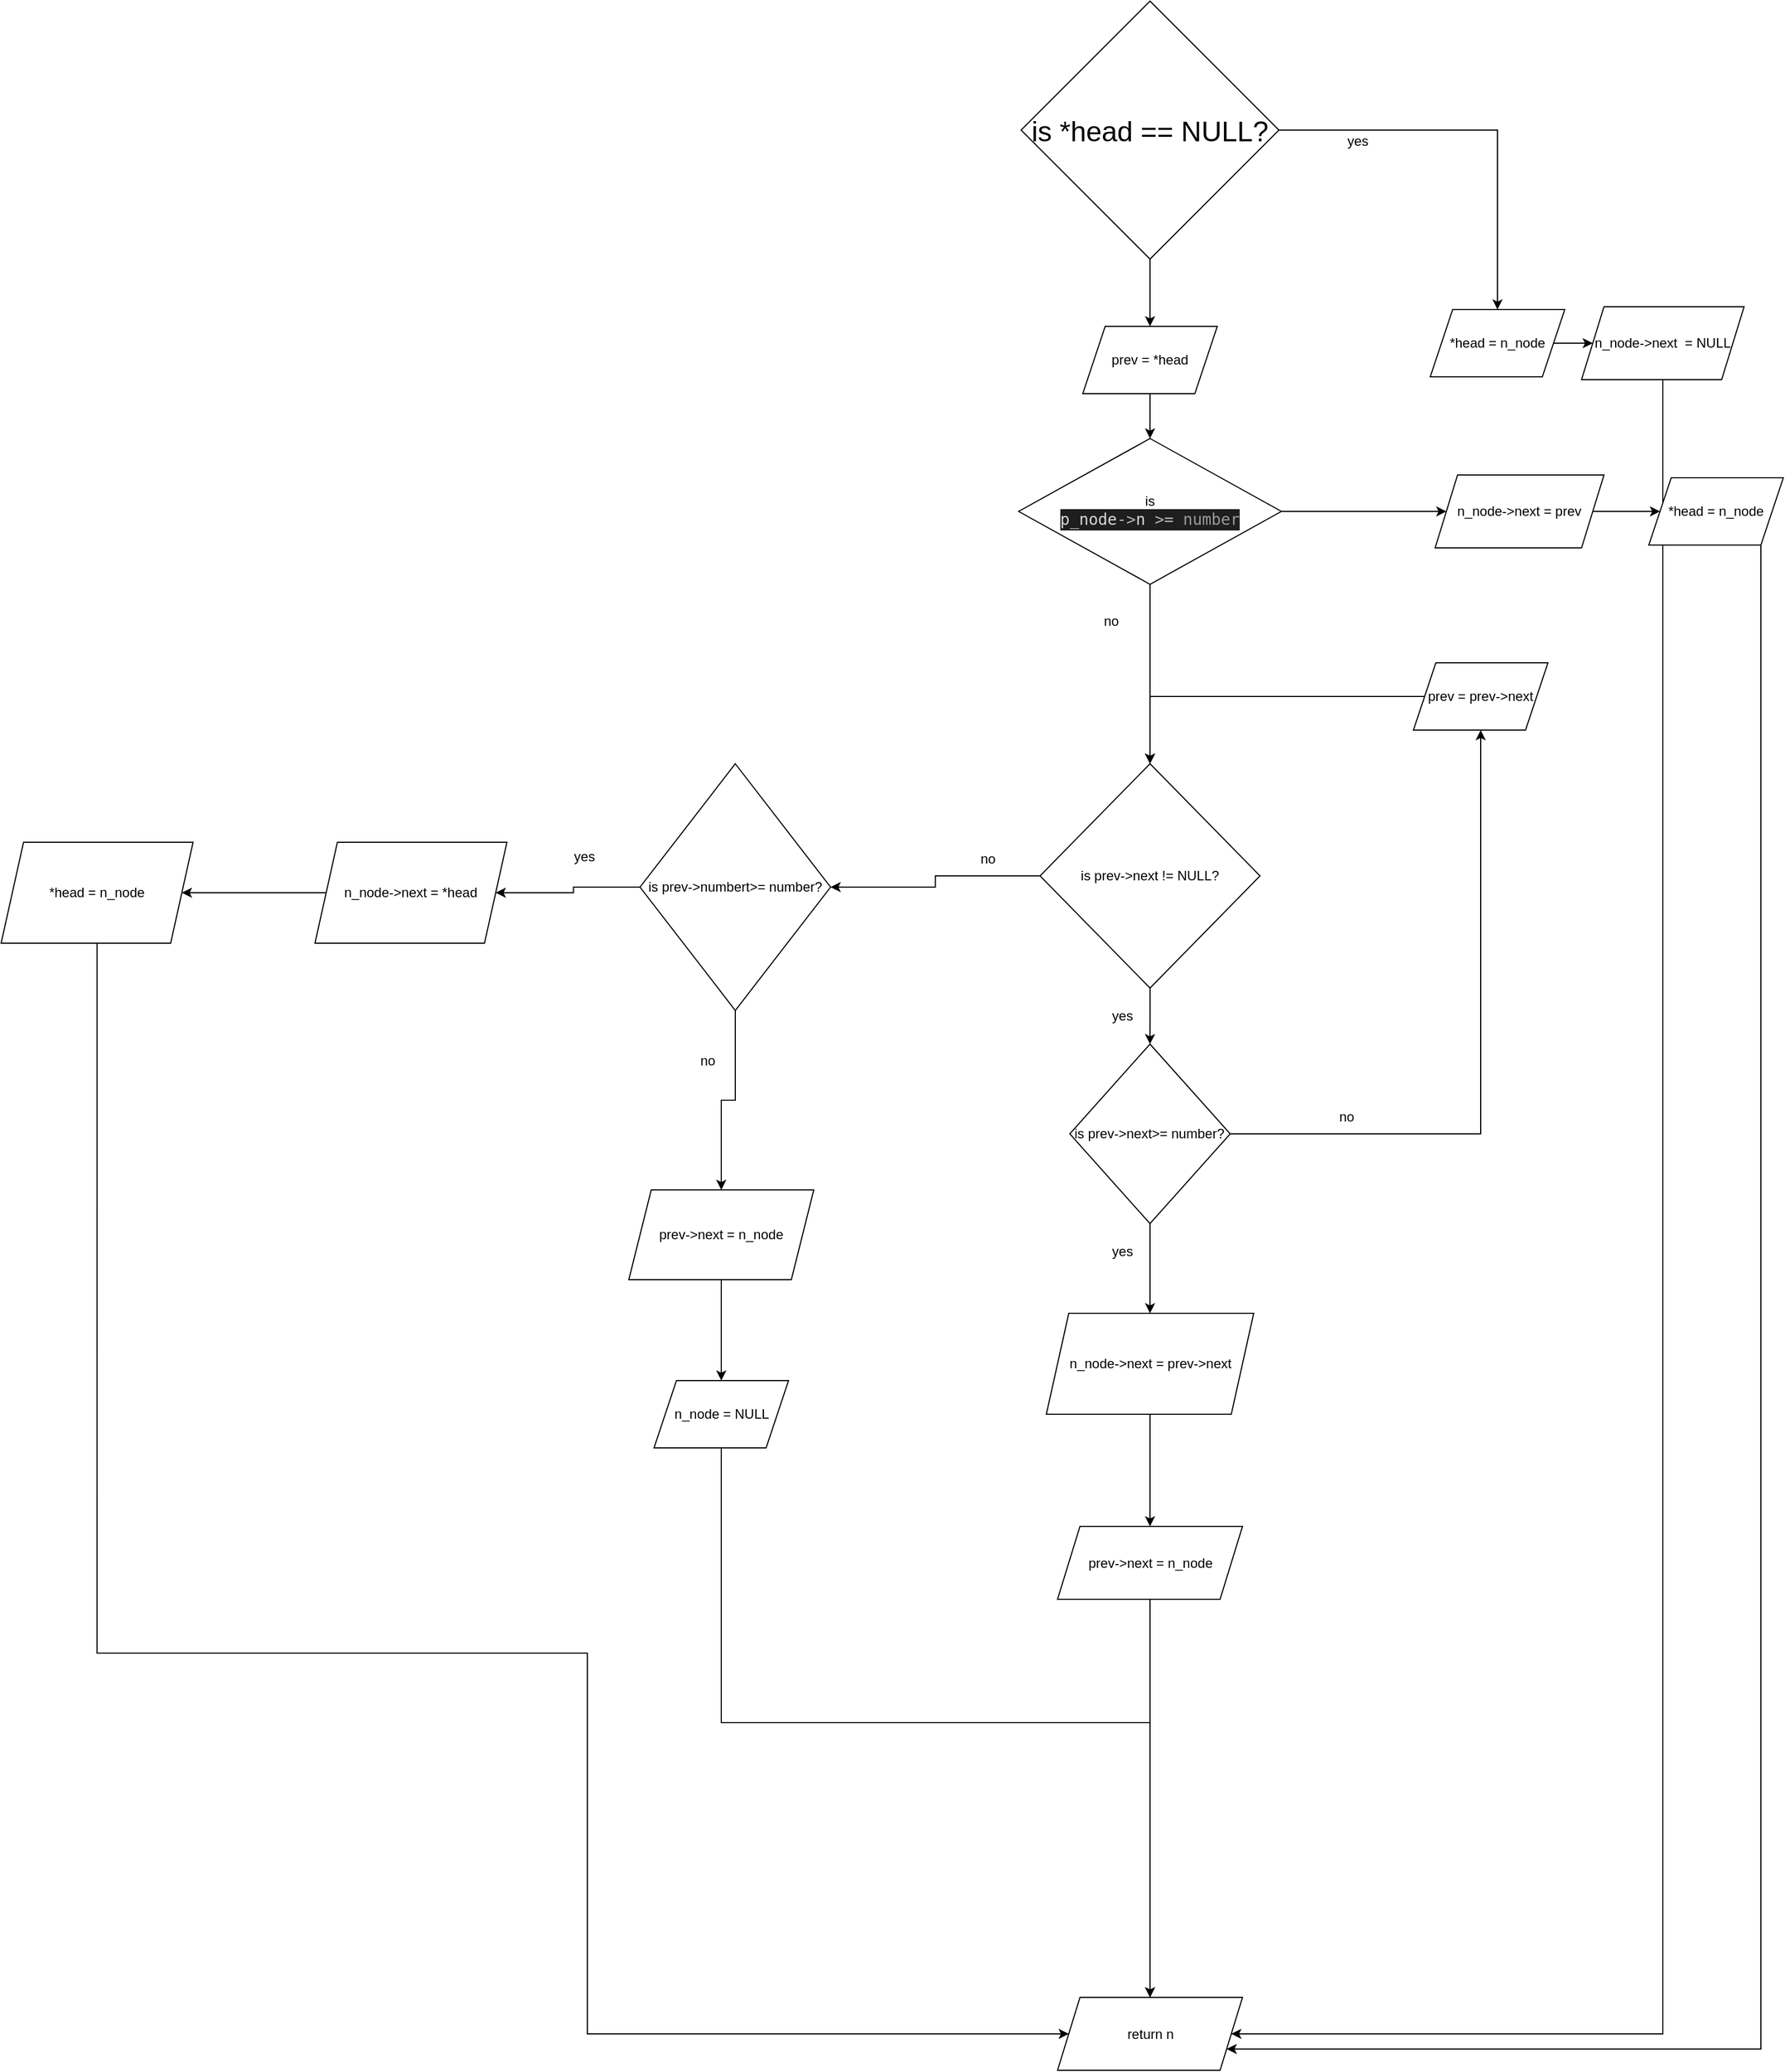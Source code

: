 <mxfile version="21.3.7" type="github">
  <diagram name="Page-1" id="-jojvnu9CKfeev1R-aue">
    <mxGraphModel dx="2113" dy="3292" grid="1" gridSize="10" guides="1" tooltips="1" connect="1" arrows="1" fold="1" page="1" pageScale="1" pageWidth="850" pageHeight="1100" math="0" shadow="0">
      <root>
        <mxCell id="0" />
        <mxCell id="1" parent="0" />
        <mxCell id="FrgEP49qUgRcy6b8qw3s-23" style="edgeStyle=orthogonalEdgeStyle;rounded=0;orthogonalLoop=1;jettySize=auto;html=1;exitX=1;exitY=0.5;exitDx=0;exitDy=0;entryX=1;entryY=0.5;entryDx=0;entryDy=0;" parent="1" edge="1">
          <mxGeometry relative="1" as="geometry">
            <mxPoint x="700" y="980" as="targetPoint" />
          </mxGeometry>
        </mxCell>
        <mxCell id="CXxHxpBOYkMWyndGR7CC-3" value="" style="edgeStyle=orthogonalEdgeStyle;rounded=0;orthogonalLoop=1;jettySize=auto;html=1;" edge="1" parent="1" source="CXxHxpBOYkMWyndGR7CC-1" target="CXxHxpBOYkMWyndGR7CC-2">
          <mxGeometry relative="1" as="geometry" />
        </mxCell>
        <mxCell id="CXxHxpBOYkMWyndGR7CC-10" value="" style="edgeStyle=orthogonalEdgeStyle;rounded=0;orthogonalLoop=1;jettySize=auto;html=1;" edge="1" parent="1" source="CXxHxpBOYkMWyndGR7CC-1" target="CXxHxpBOYkMWyndGR7CC-9">
          <mxGeometry relative="1" as="geometry" />
        </mxCell>
        <mxCell id="CXxHxpBOYkMWyndGR7CC-1" value="&lt;font style=&quot;font-size: 25px;&quot;&gt;is *head == NULL?&lt;/font&gt;" style="rhombus;whiteSpace=wrap;html=1;" vertex="1" parent="1">
          <mxGeometry x="260" y="-110" width="230" height="230" as="geometry" />
        </mxCell>
        <mxCell id="CXxHxpBOYkMWyndGR7CC-6" value="" style="edgeStyle=orthogonalEdgeStyle;rounded=0;orthogonalLoop=1;jettySize=auto;html=1;" edge="1" parent="1" source="CXxHxpBOYkMWyndGR7CC-2" target="CXxHxpBOYkMWyndGR7CC-5">
          <mxGeometry relative="1" as="geometry" />
        </mxCell>
        <mxCell id="CXxHxpBOYkMWyndGR7CC-2" value="*head = n_node" style="shape=parallelogram;perimeter=parallelogramPerimeter;whiteSpace=wrap;html=1;fixedSize=1;" vertex="1" parent="1">
          <mxGeometry x="625" y="165" width="120" height="60" as="geometry" />
        </mxCell>
        <mxCell id="CXxHxpBOYkMWyndGR7CC-4" value="yes" style="text;html=1;align=center;verticalAlign=middle;resizable=0;points=[];autosize=1;strokeColor=none;fillColor=none;" vertex="1" parent="1">
          <mxGeometry x="540" width="40" height="30" as="geometry" />
        </mxCell>
        <mxCell id="CXxHxpBOYkMWyndGR7CC-39" style="edgeStyle=orthogonalEdgeStyle;rounded=0;orthogonalLoop=1;jettySize=auto;html=1;exitX=0.5;exitY=1;exitDx=0;exitDy=0;entryX=1;entryY=0.5;entryDx=0;entryDy=0;" edge="1" parent="1" source="CXxHxpBOYkMWyndGR7CC-5" target="CXxHxpBOYkMWyndGR7CC-27">
          <mxGeometry relative="1" as="geometry">
            <Array as="points">
              <mxPoint x="832" y="1703" />
            </Array>
          </mxGeometry>
        </mxCell>
        <mxCell id="CXxHxpBOYkMWyndGR7CC-5" value="n_node-&amp;gt;next&amp;nbsp; = NULL" style="shape=parallelogram;perimeter=parallelogramPerimeter;whiteSpace=wrap;html=1;fixedSize=1;" vertex="1" parent="1">
          <mxGeometry x="760" y="162.5" width="145" height="65" as="geometry" />
        </mxCell>
        <mxCell id="CXxHxpBOYkMWyndGR7CC-60" style="edgeStyle=orthogonalEdgeStyle;rounded=0;orthogonalLoop=1;jettySize=auto;html=1;exitX=0.5;exitY=1;exitDx=0;exitDy=0;entryX=0.5;entryY=0;entryDx=0;entryDy=0;" edge="1" parent="1" source="CXxHxpBOYkMWyndGR7CC-9" target="CXxHxpBOYkMWyndGR7CC-59">
          <mxGeometry relative="1" as="geometry" />
        </mxCell>
        <mxCell id="CXxHxpBOYkMWyndGR7CC-9" value="prev = *head" style="shape=parallelogram;perimeter=parallelogramPerimeter;whiteSpace=wrap;html=1;fixedSize=1;" vertex="1" parent="1">
          <mxGeometry x="315" y="180" width="120" height="60" as="geometry" />
        </mxCell>
        <mxCell id="CXxHxpBOYkMWyndGR7CC-14" value="" style="edgeStyle=orthogonalEdgeStyle;rounded=0;orthogonalLoop=1;jettySize=auto;html=1;exitX=1;exitY=0.5;exitDx=0;exitDy=0;" edge="1" parent="1" source="CXxHxpBOYkMWyndGR7CC-41" target="CXxHxpBOYkMWyndGR7CC-13">
          <mxGeometry relative="1" as="geometry" />
        </mxCell>
        <mxCell id="CXxHxpBOYkMWyndGR7CC-35" value="" style="edgeStyle=orthogonalEdgeStyle;rounded=0;orthogonalLoop=1;jettySize=auto;html=1;entryX=1;entryY=0.5;entryDx=0;entryDy=0;" edge="1" parent="1" source="CXxHxpBOYkMWyndGR7CC-11" target="CXxHxpBOYkMWyndGR7CC-46">
          <mxGeometry relative="1" as="geometry" />
        </mxCell>
        <mxCell id="CXxHxpBOYkMWyndGR7CC-42" value="" style="edgeStyle=orthogonalEdgeStyle;rounded=0;orthogonalLoop=1;jettySize=auto;html=1;" edge="1" parent="1" source="CXxHxpBOYkMWyndGR7CC-11" target="CXxHxpBOYkMWyndGR7CC-41">
          <mxGeometry relative="1" as="geometry" />
        </mxCell>
        <mxCell id="CXxHxpBOYkMWyndGR7CC-11" value="is prev-&amp;gt;next != NULL?&lt;br&gt;" style="rhombus;whiteSpace=wrap;html=1;" vertex="1" parent="1">
          <mxGeometry x="276.88" y="570" width="196.25" height="200" as="geometry" />
        </mxCell>
        <mxCell id="CXxHxpBOYkMWyndGR7CC-18" style="edgeStyle=orthogonalEdgeStyle;rounded=0;orthogonalLoop=1;jettySize=auto;html=1;exitX=0;exitY=0.5;exitDx=0;exitDy=0;entryX=0.5;entryY=0;entryDx=0;entryDy=0;" edge="1" parent="1" source="CXxHxpBOYkMWyndGR7CC-13" target="CXxHxpBOYkMWyndGR7CC-11">
          <mxGeometry relative="1" as="geometry" />
        </mxCell>
        <mxCell id="CXxHxpBOYkMWyndGR7CC-13" value="prev = prev-&amp;gt;next" style="shape=parallelogram;perimeter=parallelogramPerimeter;whiteSpace=wrap;html=1;fixedSize=1;" vertex="1" parent="1">
          <mxGeometry x="610" y="480" width="120" height="60" as="geometry" />
        </mxCell>
        <mxCell id="CXxHxpBOYkMWyndGR7CC-19" value="no" style="text;html=1;align=center;verticalAlign=middle;resizable=0;points=[];autosize=1;strokeColor=none;fillColor=none;" vertex="1" parent="1">
          <mxGeometry x="530" y="870" width="40" height="30" as="geometry" />
        </mxCell>
        <mxCell id="CXxHxpBOYkMWyndGR7CC-26" value="" style="edgeStyle=orthogonalEdgeStyle;rounded=0;orthogonalLoop=1;jettySize=auto;html=1;" edge="1" parent="1" source="CXxHxpBOYkMWyndGR7CC-22" target="CXxHxpBOYkMWyndGR7CC-25">
          <mxGeometry relative="1" as="geometry" />
        </mxCell>
        <mxCell id="CXxHxpBOYkMWyndGR7CC-22" value="n_node-&amp;gt;next = prev-&amp;gt;next" style="shape=parallelogram;perimeter=parallelogramPerimeter;whiteSpace=wrap;html=1;fixedSize=1;" vertex="1" parent="1">
          <mxGeometry x="282.5" y="1060" width="185" height="90" as="geometry" />
        </mxCell>
        <mxCell id="CXxHxpBOYkMWyndGR7CC-24" value="yes" style="text;html=1;align=center;verticalAlign=middle;resizable=0;points=[];autosize=1;strokeColor=none;fillColor=none;" vertex="1" parent="1">
          <mxGeometry x="330" y="990" width="40" height="30" as="geometry" />
        </mxCell>
        <mxCell id="CXxHxpBOYkMWyndGR7CC-28" value="" style="edgeStyle=orthogonalEdgeStyle;rounded=0;orthogonalLoop=1;jettySize=auto;html=1;" edge="1" parent="1" source="CXxHxpBOYkMWyndGR7CC-25" target="CXxHxpBOYkMWyndGR7CC-27">
          <mxGeometry relative="1" as="geometry" />
        </mxCell>
        <mxCell id="CXxHxpBOYkMWyndGR7CC-25" value="prev-&amp;gt;next = n_node" style="shape=parallelogram;perimeter=parallelogramPerimeter;whiteSpace=wrap;html=1;fixedSize=1;" vertex="1" parent="1">
          <mxGeometry x="292.5" y="1250" width="165" height="65" as="geometry" />
        </mxCell>
        <mxCell id="CXxHxpBOYkMWyndGR7CC-27" value="return n" style="shape=parallelogram;perimeter=parallelogramPerimeter;whiteSpace=wrap;html=1;fixedSize=1;" vertex="1" parent="1">
          <mxGeometry x="292.5" y="1670" width="165" height="65" as="geometry" />
        </mxCell>
        <mxCell id="CXxHxpBOYkMWyndGR7CC-37" value="" style="edgeStyle=orthogonalEdgeStyle;rounded=0;orthogonalLoop=1;jettySize=auto;html=1;" edge="1" parent="1" source="CXxHxpBOYkMWyndGR7CC-34" target="CXxHxpBOYkMWyndGR7CC-36">
          <mxGeometry relative="1" as="geometry" />
        </mxCell>
        <mxCell id="CXxHxpBOYkMWyndGR7CC-34" value="n_node-&amp;gt;next = *head" style="shape=parallelogram;perimeter=parallelogramPerimeter;whiteSpace=wrap;html=1;fixedSize=1;" vertex="1" parent="1">
          <mxGeometry x="-370" y="640" width="171.25" height="90" as="geometry" />
        </mxCell>
        <mxCell id="CXxHxpBOYkMWyndGR7CC-40" style="edgeStyle=orthogonalEdgeStyle;rounded=0;orthogonalLoop=1;jettySize=auto;html=1;exitX=0.5;exitY=1;exitDx=0;exitDy=0;entryX=0;entryY=0.5;entryDx=0;entryDy=0;" edge="1" parent="1" source="CXxHxpBOYkMWyndGR7CC-36" target="CXxHxpBOYkMWyndGR7CC-27">
          <mxGeometry relative="1" as="geometry">
            <Array as="points">
              <mxPoint x="-127" y="1363" />
            </Array>
          </mxGeometry>
        </mxCell>
        <mxCell id="CXxHxpBOYkMWyndGR7CC-36" value="*head = n_node" style="shape=parallelogram;perimeter=parallelogramPerimeter;whiteSpace=wrap;html=1;fixedSize=1;" vertex="1" parent="1">
          <mxGeometry x="-650" y="640" width="171.25" height="90" as="geometry" />
        </mxCell>
        <mxCell id="CXxHxpBOYkMWyndGR7CC-43" style="edgeStyle=orthogonalEdgeStyle;rounded=0;orthogonalLoop=1;jettySize=auto;html=1;exitX=0.5;exitY=1;exitDx=0;exitDy=0;entryX=0.5;entryY=0;entryDx=0;entryDy=0;" edge="1" parent="1" source="CXxHxpBOYkMWyndGR7CC-41" target="CXxHxpBOYkMWyndGR7CC-22">
          <mxGeometry relative="1" as="geometry" />
        </mxCell>
        <mxCell id="CXxHxpBOYkMWyndGR7CC-41" value="is prev-&amp;gt;next&amp;gt;= number?" style="rhombus;whiteSpace=wrap;html=1;" vertex="1" parent="1">
          <mxGeometry x="303.44" y="820" width="143.12" height="160" as="geometry" />
        </mxCell>
        <mxCell id="CXxHxpBOYkMWyndGR7CC-44" value="yes" style="text;html=1;align=center;verticalAlign=middle;resizable=0;points=[];autosize=1;strokeColor=none;fillColor=none;" vertex="1" parent="1">
          <mxGeometry x="330" y="780" width="40" height="30" as="geometry" />
        </mxCell>
        <mxCell id="CXxHxpBOYkMWyndGR7CC-45" value="no" style="text;html=1;align=center;verticalAlign=middle;resizable=0;points=[];autosize=1;strokeColor=none;fillColor=none;" vertex="1" parent="1">
          <mxGeometry x="210" y="640" width="40" height="30" as="geometry" />
        </mxCell>
        <mxCell id="CXxHxpBOYkMWyndGR7CC-51" value="" style="edgeStyle=orthogonalEdgeStyle;rounded=0;orthogonalLoop=1;jettySize=auto;html=1;" edge="1" parent="1" source="CXxHxpBOYkMWyndGR7CC-46" target="CXxHxpBOYkMWyndGR7CC-50">
          <mxGeometry relative="1" as="geometry" />
        </mxCell>
        <mxCell id="CXxHxpBOYkMWyndGR7CC-56" style="edgeStyle=orthogonalEdgeStyle;rounded=0;orthogonalLoop=1;jettySize=auto;html=1;exitX=0;exitY=0.5;exitDx=0;exitDy=0;entryX=1;entryY=0.5;entryDx=0;entryDy=0;" edge="1" parent="1" source="CXxHxpBOYkMWyndGR7CC-46" target="CXxHxpBOYkMWyndGR7CC-34">
          <mxGeometry relative="1" as="geometry" />
        </mxCell>
        <mxCell id="CXxHxpBOYkMWyndGR7CC-46" value="is prev-&amp;gt;numbert&amp;gt;= number?&lt;br&gt;" style="rhombus;whiteSpace=wrap;html=1;" vertex="1" parent="1">
          <mxGeometry x="-80" y="570" width="170" height="220" as="geometry" />
        </mxCell>
        <mxCell id="CXxHxpBOYkMWyndGR7CC-53" value="" style="edgeStyle=orthogonalEdgeStyle;rounded=0;orthogonalLoop=1;jettySize=auto;html=1;" edge="1" parent="1" source="CXxHxpBOYkMWyndGR7CC-50" target="CXxHxpBOYkMWyndGR7CC-52">
          <mxGeometry relative="1" as="geometry" />
        </mxCell>
        <mxCell id="CXxHxpBOYkMWyndGR7CC-50" value="prev-&amp;gt;next = n_node" style="shape=parallelogram;perimeter=parallelogramPerimeter;whiteSpace=wrap;html=1;fixedSize=1;" vertex="1" parent="1">
          <mxGeometry x="-90" y="950" width="165" height="80" as="geometry" />
        </mxCell>
        <mxCell id="CXxHxpBOYkMWyndGR7CC-54" style="edgeStyle=orthogonalEdgeStyle;rounded=0;orthogonalLoop=1;jettySize=auto;html=1;exitX=0.5;exitY=1;exitDx=0;exitDy=0;entryX=0.5;entryY=0;entryDx=0;entryDy=0;" edge="1" parent="1" source="CXxHxpBOYkMWyndGR7CC-52" target="CXxHxpBOYkMWyndGR7CC-27">
          <mxGeometry relative="1" as="geometry" />
        </mxCell>
        <mxCell id="CXxHxpBOYkMWyndGR7CC-52" value="n_node = NULL" style="shape=parallelogram;perimeter=parallelogramPerimeter;whiteSpace=wrap;html=1;fixedSize=1;" vertex="1" parent="1">
          <mxGeometry x="-67.5" y="1120" width="120" height="60" as="geometry" />
        </mxCell>
        <mxCell id="CXxHxpBOYkMWyndGR7CC-55" value="no" style="text;html=1;align=center;verticalAlign=middle;resizable=0;points=[];autosize=1;strokeColor=none;fillColor=none;" vertex="1" parent="1">
          <mxGeometry x="-40" y="820" width="40" height="30" as="geometry" />
        </mxCell>
        <mxCell id="CXxHxpBOYkMWyndGR7CC-57" value="yes" style="text;html=1;align=center;verticalAlign=middle;resizable=0;points=[];autosize=1;strokeColor=none;fillColor=none;" vertex="1" parent="1">
          <mxGeometry x="-150" y="638" width="40" height="30" as="geometry" />
        </mxCell>
        <mxCell id="CXxHxpBOYkMWyndGR7CC-61" style="edgeStyle=orthogonalEdgeStyle;rounded=0;orthogonalLoop=1;jettySize=auto;html=1;exitX=0.5;exitY=1;exitDx=0;exitDy=0;entryX=0.5;entryY=0;entryDx=0;entryDy=0;" edge="1" parent="1" source="CXxHxpBOYkMWyndGR7CC-59" target="CXxHxpBOYkMWyndGR7CC-11">
          <mxGeometry relative="1" as="geometry" />
        </mxCell>
        <mxCell id="CXxHxpBOYkMWyndGR7CC-65" value="" style="edgeStyle=orthogonalEdgeStyle;rounded=0;orthogonalLoop=1;jettySize=auto;html=1;" edge="1" parent="1" source="CXxHxpBOYkMWyndGR7CC-59" target="CXxHxpBOYkMWyndGR7CC-64">
          <mxGeometry relative="1" as="geometry" />
        </mxCell>
        <mxCell id="CXxHxpBOYkMWyndGR7CC-59" value="is &lt;div style=&quot;color: rgb(218, 218, 218); background-color: rgb(30, 30, 30); font-family: &amp;quot;Droid Sans Mono&amp;quot;, &amp;quot;monospace&amp;quot;, monospace; font-weight: normal; font-size: 14px; line-height: 19px;&quot;&gt;&lt;div&gt;p_node&lt;span style=&quot;color: #b4b4b4;&quot;&gt;-&amp;gt;&lt;/span&gt;&lt;span style=&quot;color: #dadada;&quot;&gt;n&lt;/span&gt;&lt;span style=&quot;color: #dadada;&quot;&gt; &lt;/span&gt;&lt;span style=&quot;color: #b4b4b4;&quot;&gt;&amp;gt;=&lt;/span&gt;&lt;span style=&quot;color: #dadada;&quot;&gt; &lt;/span&gt;&lt;span style=&quot;color: #9a9a9a;&quot;&gt;number&lt;/span&gt;&lt;/div&gt;&lt;/div&gt;" style="rhombus;whiteSpace=wrap;html=1;" vertex="1" parent="1">
          <mxGeometry x="257.82" y="280" width="234.37" height="130" as="geometry" />
        </mxCell>
        <mxCell id="CXxHxpBOYkMWyndGR7CC-62" value="no" style="text;html=1;align=center;verticalAlign=middle;resizable=0;points=[];autosize=1;strokeColor=none;fillColor=none;" vertex="1" parent="1">
          <mxGeometry x="320" y="428" width="40" height="30" as="geometry" />
        </mxCell>
        <mxCell id="CXxHxpBOYkMWyndGR7CC-67" style="edgeStyle=orthogonalEdgeStyle;rounded=0;orthogonalLoop=1;jettySize=auto;html=1;exitX=1;exitY=0.5;exitDx=0;exitDy=0;" edge="1" parent="1" source="CXxHxpBOYkMWyndGR7CC-64" target="CXxHxpBOYkMWyndGR7CC-66">
          <mxGeometry relative="1" as="geometry" />
        </mxCell>
        <mxCell id="CXxHxpBOYkMWyndGR7CC-64" value="n_node-&amp;gt;next = prev" style="shape=parallelogram;perimeter=parallelogramPerimeter;whiteSpace=wrap;html=1;fixedSize=1;" vertex="1" parent="1">
          <mxGeometry x="629.38" y="312.5" width="150.63" height="65" as="geometry" />
        </mxCell>
        <mxCell id="CXxHxpBOYkMWyndGR7CC-68" style="edgeStyle=orthogonalEdgeStyle;rounded=0;orthogonalLoop=1;jettySize=auto;html=1;exitX=0.5;exitY=1;exitDx=0;exitDy=0;entryX=1;entryY=0.75;entryDx=0;entryDy=0;" edge="1" parent="1" source="CXxHxpBOYkMWyndGR7CC-66" target="CXxHxpBOYkMWyndGR7CC-27">
          <mxGeometry relative="1" as="geometry">
            <Array as="points">
              <mxPoint x="920" y="375" />
              <mxPoint x="920" y="1716" />
            </Array>
          </mxGeometry>
        </mxCell>
        <mxCell id="CXxHxpBOYkMWyndGR7CC-66" value="*head = n_node" style="shape=parallelogram;perimeter=parallelogramPerimeter;whiteSpace=wrap;html=1;fixedSize=1;" vertex="1" parent="1">
          <mxGeometry x="820" y="315" width="120" height="60" as="geometry" />
        </mxCell>
      </root>
    </mxGraphModel>
  </diagram>
</mxfile>

